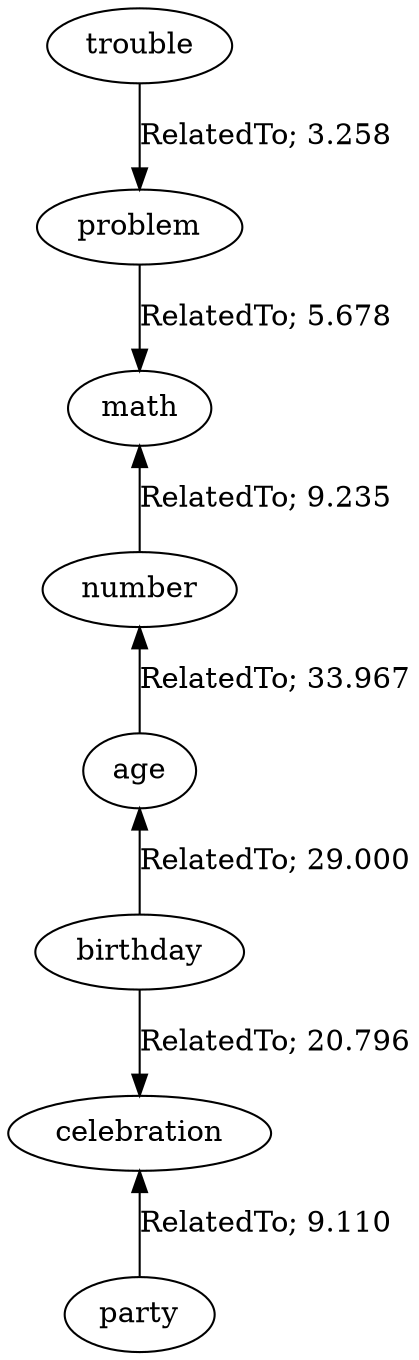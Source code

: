 // The path the concepts from "trouble" to "party".Path Length: 7; Weight Sum: 111.04481941804747; Average Weight: 15.863545631149638
digraph "4_b---trouble-party---PLen7_WSum111.045_WAvg15.864" {
	0 [label=trouble]
	1 [label=problem]
	2 [label=math]
	3 [label=number]
	4 [label=age]
	5 [label=birthday]
	6 [label=celebration]
	7 [label=party]
	0 -> 1 [label="RelatedTo; 3.258" dir=forward weight=3.258]
	1 -> 2 [label="RelatedTo; 5.678" dir=forward weight=5.678]
	2 -> 3 [label="RelatedTo; 9.235" dir=back weight=9.235]
	3 -> 4 [label="RelatedTo; 33.967" dir=back weight=33.967]
	4 -> 5 [label="RelatedTo; 29.000" dir=back weight=29.000]
	5 -> 6 [label="RelatedTo; 20.796" dir=forward weight=20.796]
	6 -> 7 [label="RelatedTo; 9.110" dir=back weight=9.110]
}

